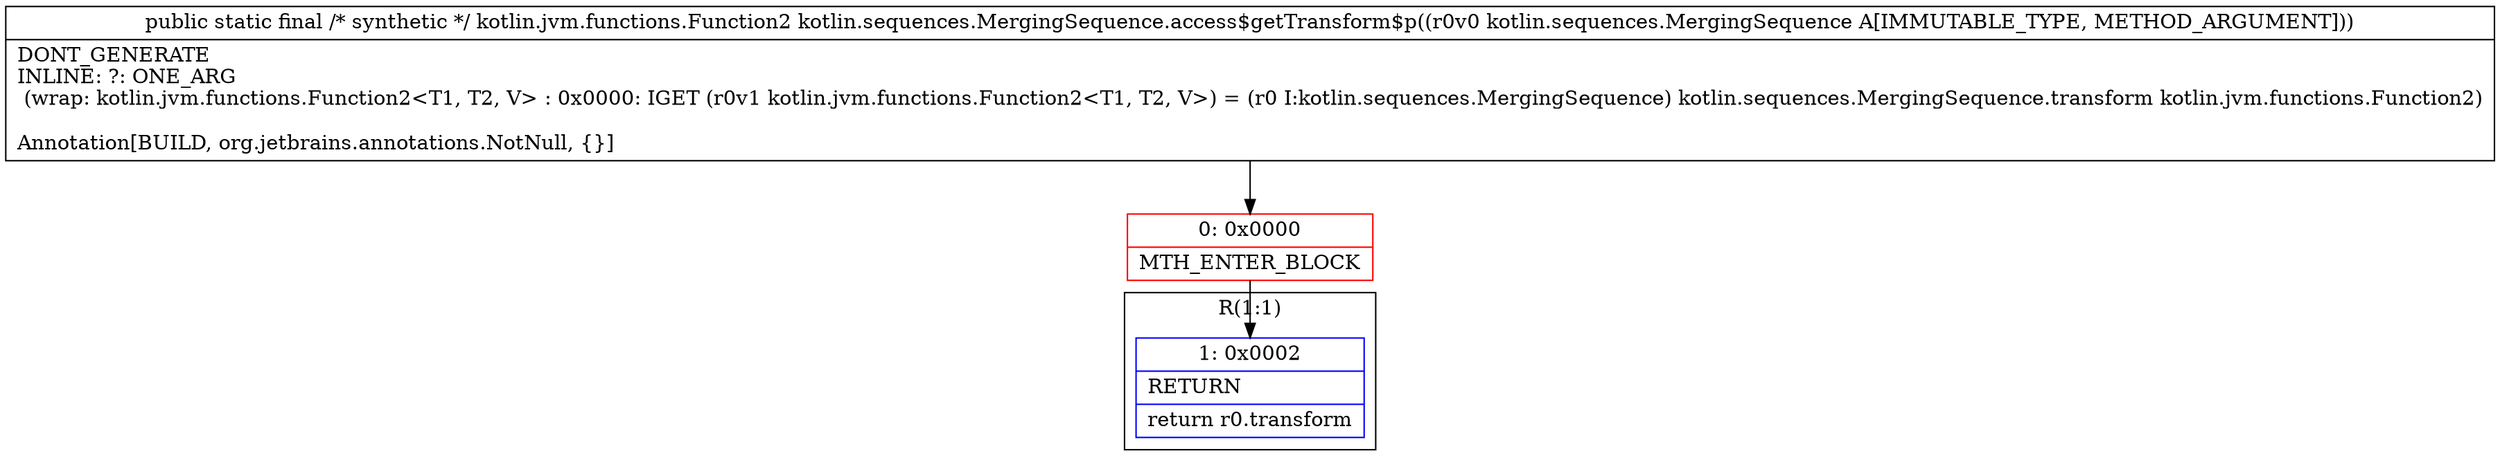 digraph "CFG forkotlin.sequences.MergingSequence.access$getTransform$p(Lkotlin\/sequences\/MergingSequence;)Lkotlin\/jvm\/functions\/Function2;" {
subgraph cluster_Region_1848958471 {
label = "R(1:1)";
node [shape=record,color=blue];
Node_1 [shape=record,label="{1\:\ 0x0002|RETURN\l|return r0.transform\l}"];
}
Node_0 [shape=record,color=red,label="{0\:\ 0x0000|MTH_ENTER_BLOCK\l}"];
MethodNode[shape=record,label="{public static final \/* synthetic *\/ kotlin.jvm.functions.Function2 kotlin.sequences.MergingSequence.access$getTransform$p((r0v0 kotlin.sequences.MergingSequence A[IMMUTABLE_TYPE, METHOD_ARGUMENT]))  | DONT_GENERATE\lINLINE: ?: ONE_ARG  \l  (wrap: kotlin.jvm.functions.Function2\<T1, T2, V\> : 0x0000: IGET  (r0v1 kotlin.jvm.functions.Function2\<T1, T2, V\>) = (r0 I:kotlin.sequences.MergingSequence) kotlin.sequences.MergingSequence.transform kotlin.jvm.functions.Function2)\l\lAnnotation[BUILD, org.jetbrains.annotations.NotNull, \{\}]\l}"];
MethodNode -> Node_0;
Node_0 -> Node_1;
}

